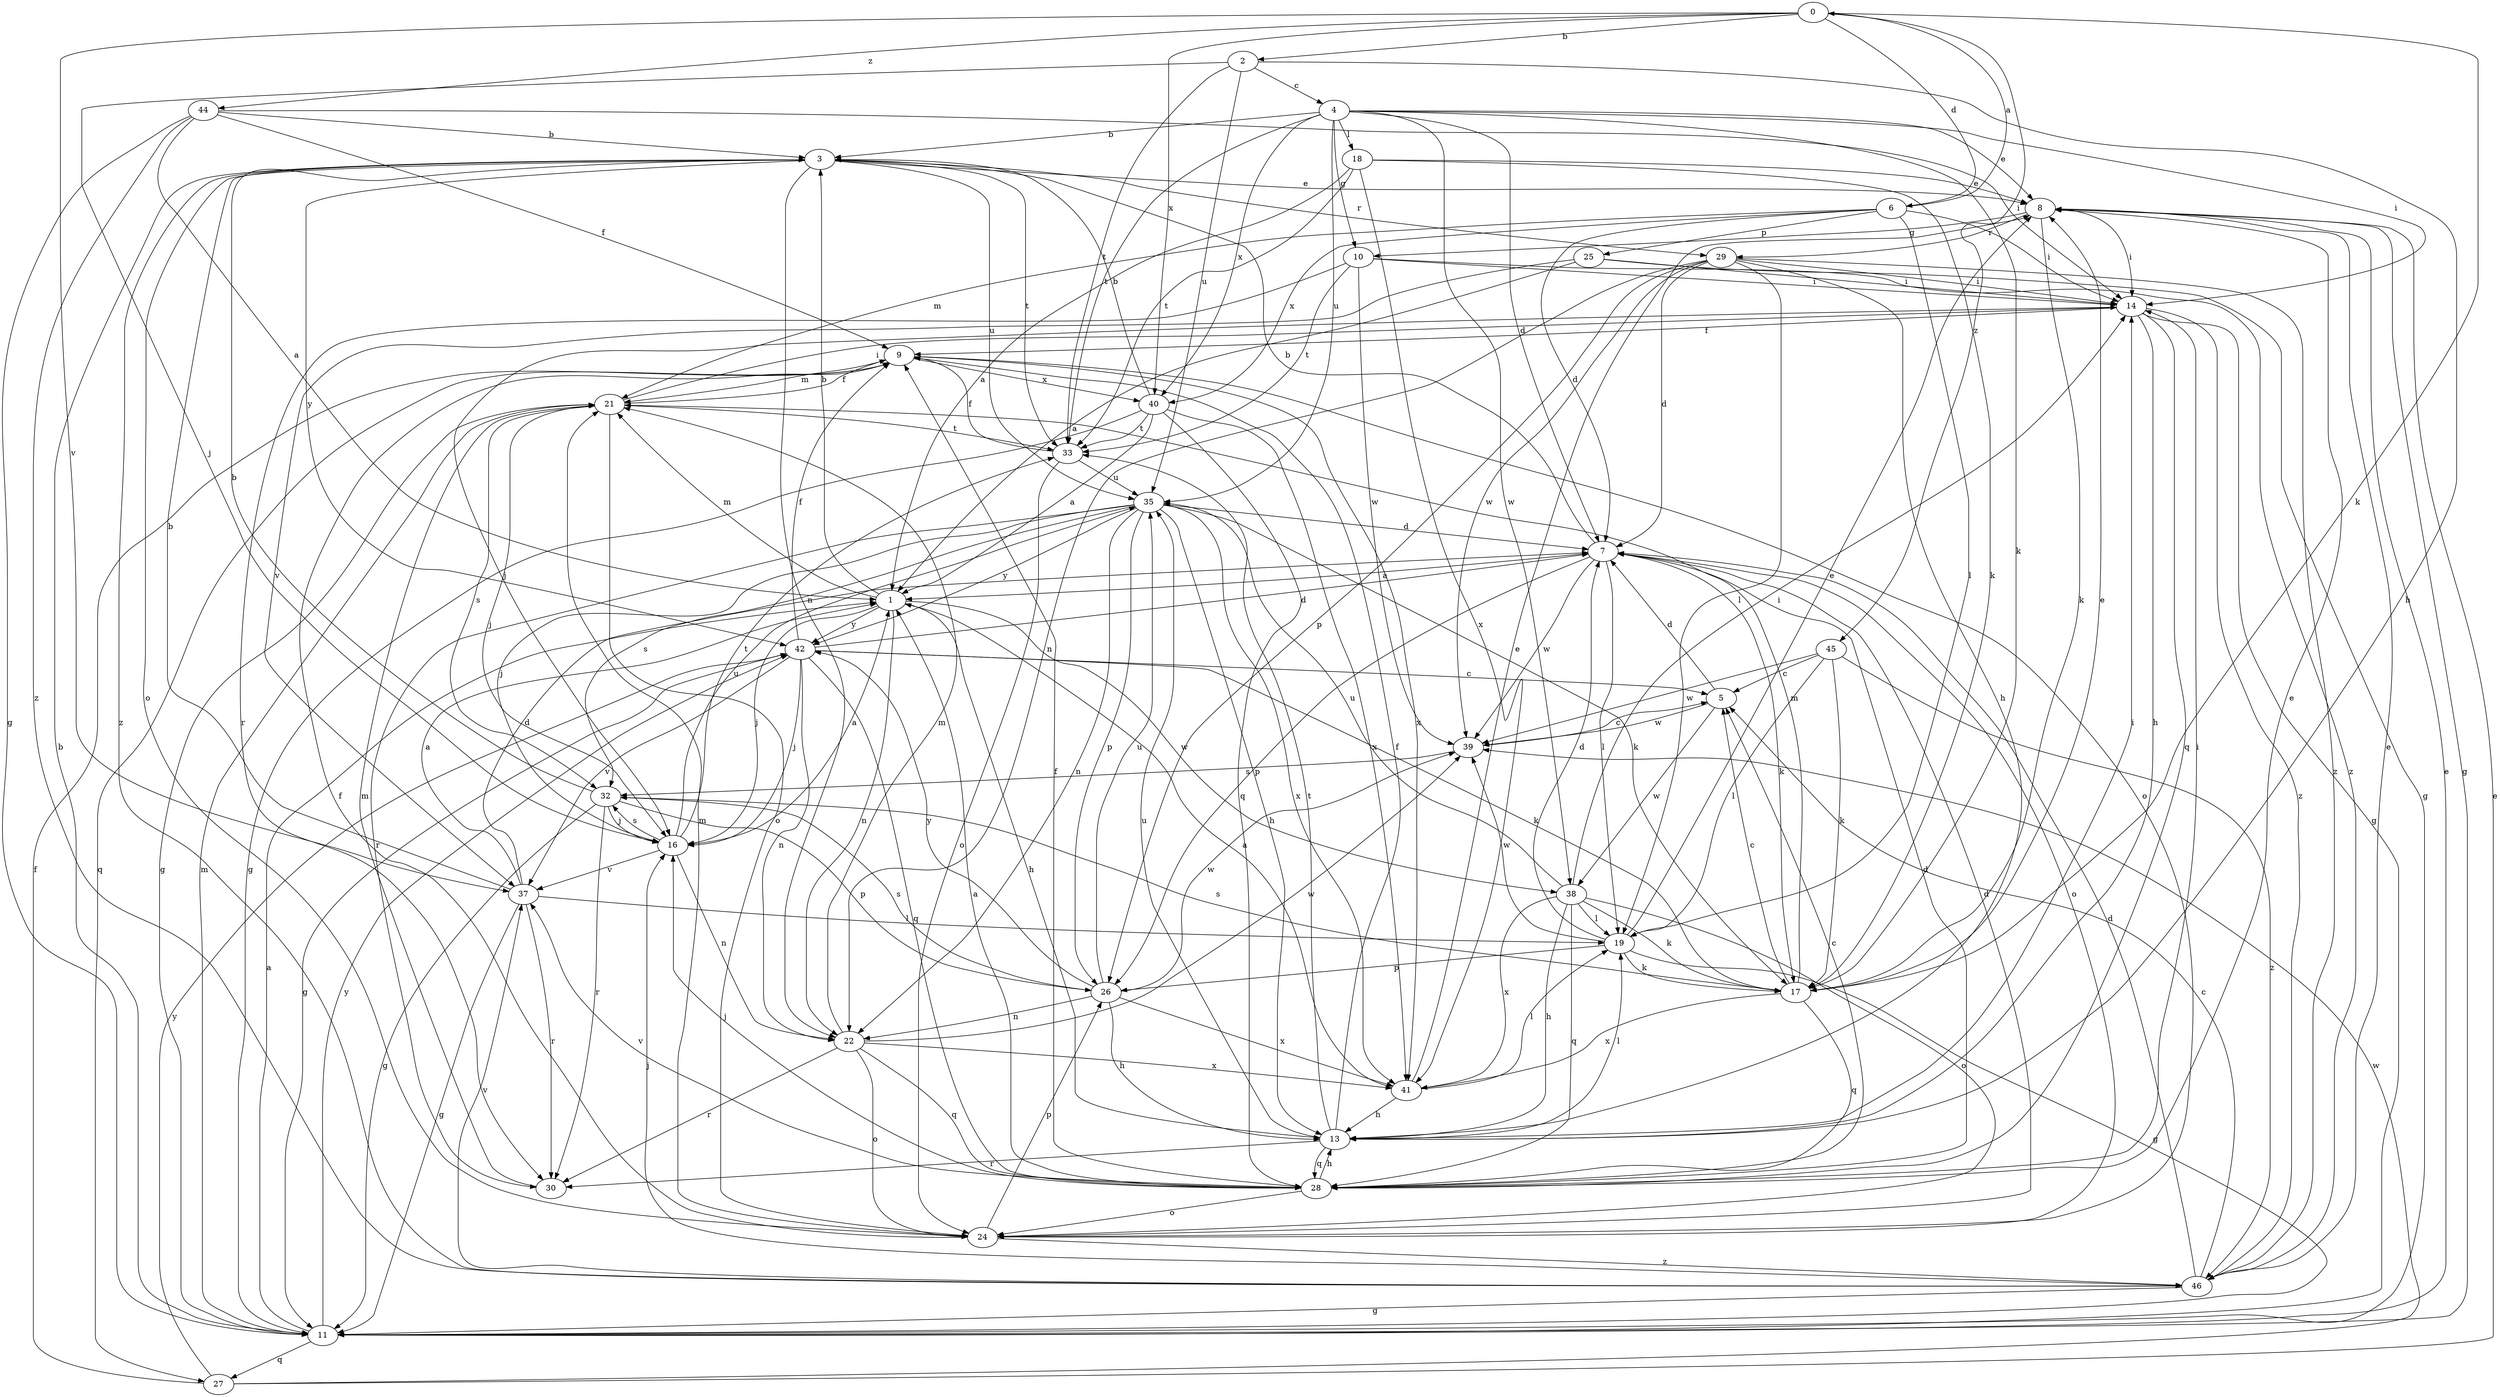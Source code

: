 strict digraph  {
0;
1;
2;
3;
4;
5;
6;
7;
8;
9;
10;
11;
13;
14;
16;
17;
18;
19;
21;
22;
24;
25;
26;
27;
28;
29;
30;
32;
33;
35;
37;
38;
39;
40;
41;
42;
44;
45;
46;
0 -> 2  [label=b];
0 -> 6  [label=d];
0 -> 17  [label=k];
0 -> 37  [label=v];
0 -> 40  [label=x];
0 -> 44  [label=z];
0 -> 45  [label=z];
1 -> 3  [label=b];
1 -> 13  [label=h];
1 -> 16  [label=j];
1 -> 21  [label=m];
1 -> 22  [label=n];
1 -> 38  [label=w];
1 -> 42  [label=y];
2 -> 4  [label=c];
2 -> 13  [label=h];
2 -> 16  [label=j];
2 -> 33  [label=t];
2 -> 35  [label=u];
3 -> 8  [label=e];
3 -> 22  [label=n];
3 -> 24  [label=o];
3 -> 29  [label=r];
3 -> 33  [label=t];
3 -> 35  [label=u];
3 -> 42  [label=y];
3 -> 46  [label=z];
4 -> 3  [label=b];
4 -> 7  [label=d];
4 -> 8  [label=e];
4 -> 10  [label=g];
4 -> 14  [label=i];
4 -> 17  [label=k];
4 -> 18  [label=l];
4 -> 33  [label=t];
4 -> 35  [label=u];
4 -> 38  [label=w];
4 -> 40  [label=x];
5 -> 7  [label=d];
5 -> 38  [label=w];
5 -> 39  [label=w];
6 -> 0  [label=a];
6 -> 7  [label=d];
6 -> 14  [label=i];
6 -> 19  [label=l];
6 -> 21  [label=m];
6 -> 25  [label=p];
6 -> 40  [label=x];
7 -> 1  [label=a];
7 -> 3  [label=b];
7 -> 17  [label=k];
7 -> 19  [label=l];
7 -> 24  [label=o];
7 -> 26  [label=p];
7 -> 39  [label=w];
8 -> 10  [label=g];
8 -> 11  [label=g];
8 -> 14  [label=i];
8 -> 17  [label=k];
8 -> 29  [label=r];
9 -> 21  [label=m];
9 -> 24  [label=o];
9 -> 27  [label=q];
9 -> 40  [label=x];
9 -> 41  [label=x];
10 -> 14  [label=i];
10 -> 30  [label=r];
10 -> 33  [label=t];
10 -> 39  [label=w];
10 -> 46  [label=z];
11 -> 1  [label=a];
11 -> 3  [label=b];
11 -> 8  [label=e];
11 -> 21  [label=m];
11 -> 27  [label=q];
11 -> 42  [label=y];
13 -> 9  [label=f];
13 -> 14  [label=i];
13 -> 19  [label=l];
13 -> 28  [label=q];
13 -> 30  [label=r];
13 -> 33  [label=t];
13 -> 35  [label=u];
14 -> 9  [label=f];
14 -> 11  [label=g];
14 -> 13  [label=h];
14 -> 16  [label=j];
14 -> 28  [label=q];
14 -> 46  [label=z];
16 -> 1  [label=a];
16 -> 22  [label=n];
16 -> 32  [label=s];
16 -> 33  [label=t];
16 -> 35  [label=u];
16 -> 37  [label=v];
17 -> 5  [label=c];
17 -> 8  [label=e];
17 -> 21  [label=m];
17 -> 28  [label=q];
17 -> 32  [label=s];
17 -> 41  [label=x];
18 -> 1  [label=a];
18 -> 8  [label=e];
18 -> 17  [label=k];
18 -> 33  [label=t];
18 -> 41  [label=x];
19 -> 7  [label=d];
19 -> 8  [label=e];
19 -> 11  [label=g];
19 -> 17  [label=k];
19 -> 26  [label=p];
19 -> 39  [label=w];
21 -> 9  [label=f];
21 -> 11  [label=g];
21 -> 14  [label=i];
21 -> 16  [label=j];
21 -> 24  [label=o];
21 -> 32  [label=s];
21 -> 33  [label=t];
22 -> 21  [label=m];
22 -> 24  [label=o];
22 -> 28  [label=q];
22 -> 30  [label=r];
22 -> 39  [label=w];
22 -> 41  [label=x];
24 -> 7  [label=d];
24 -> 9  [label=f];
24 -> 21  [label=m];
24 -> 26  [label=p];
24 -> 46  [label=z];
25 -> 1  [label=a];
25 -> 11  [label=g];
25 -> 14  [label=i];
25 -> 37  [label=v];
26 -> 13  [label=h];
26 -> 22  [label=n];
26 -> 32  [label=s];
26 -> 35  [label=u];
26 -> 39  [label=w];
26 -> 41  [label=x];
26 -> 42  [label=y];
27 -> 8  [label=e];
27 -> 9  [label=f];
27 -> 39  [label=w];
27 -> 42  [label=y];
28 -> 1  [label=a];
28 -> 5  [label=c];
28 -> 7  [label=d];
28 -> 8  [label=e];
28 -> 9  [label=f];
28 -> 13  [label=h];
28 -> 14  [label=i];
28 -> 16  [label=j];
28 -> 24  [label=o];
28 -> 37  [label=v];
29 -> 7  [label=d];
29 -> 13  [label=h];
29 -> 14  [label=i];
29 -> 19  [label=l];
29 -> 22  [label=n];
29 -> 26  [label=p];
29 -> 39  [label=w];
29 -> 46  [label=z];
30 -> 21  [label=m];
32 -> 3  [label=b];
32 -> 11  [label=g];
32 -> 16  [label=j];
32 -> 26  [label=p];
32 -> 30  [label=r];
33 -> 9  [label=f];
33 -> 24  [label=o];
33 -> 35  [label=u];
35 -> 7  [label=d];
35 -> 13  [label=h];
35 -> 16  [label=j];
35 -> 17  [label=k];
35 -> 22  [label=n];
35 -> 26  [label=p];
35 -> 30  [label=r];
35 -> 32  [label=s];
35 -> 41  [label=x];
35 -> 42  [label=y];
37 -> 1  [label=a];
37 -> 3  [label=b];
37 -> 7  [label=d];
37 -> 11  [label=g];
37 -> 19  [label=l];
37 -> 30  [label=r];
38 -> 13  [label=h];
38 -> 14  [label=i];
38 -> 17  [label=k];
38 -> 19  [label=l];
38 -> 24  [label=o];
38 -> 28  [label=q];
38 -> 35  [label=u];
38 -> 41  [label=x];
39 -> 5  [label=c];
39 -> 32  [label=s];
40 -> 1  [label=a];
40 -> 3  [label=b];
40 -> 11  [label=g];
40 -> 28  [label=q];
40 -> 33  [label=t];
40 -> 41  [label=x];
41 -> 1  [label=a];
41 -> 8  [label=e];
41 -> 13  [label=h];
41 -> 19  [label=l];
42 -> 5  [label=c];
42 -> 7  [label=d];
42 -> 9  [label=f];
42 -> 11  [label=g];
42 -> 16  [label=j];
42 -> 17  [label=k];
42 -> 22  [label=n];
42 -> 28  [label=q];
42 -> 37  [label=v];
44 -> 1  [label=a];
44 -> 3  [label=b];
44 -> 9  [label=f];
44 -> 11  [label=g];
44 -> 14  [label=i];
44 -> 46  [label=z];
45 -> 5  [label=c];
45 -> 17  [label=k];
45 -> 19  [label=l];
45 -> 39  [label=w];
45 -> 46  [label=z];
46 -> 5  [label=c];
46 -> 7  [label=d];
46 -> 8  [label=e];
46 -> 11  [label=g];
46 -> 16  [label=j];
46 -> 37  [label=v];
}
